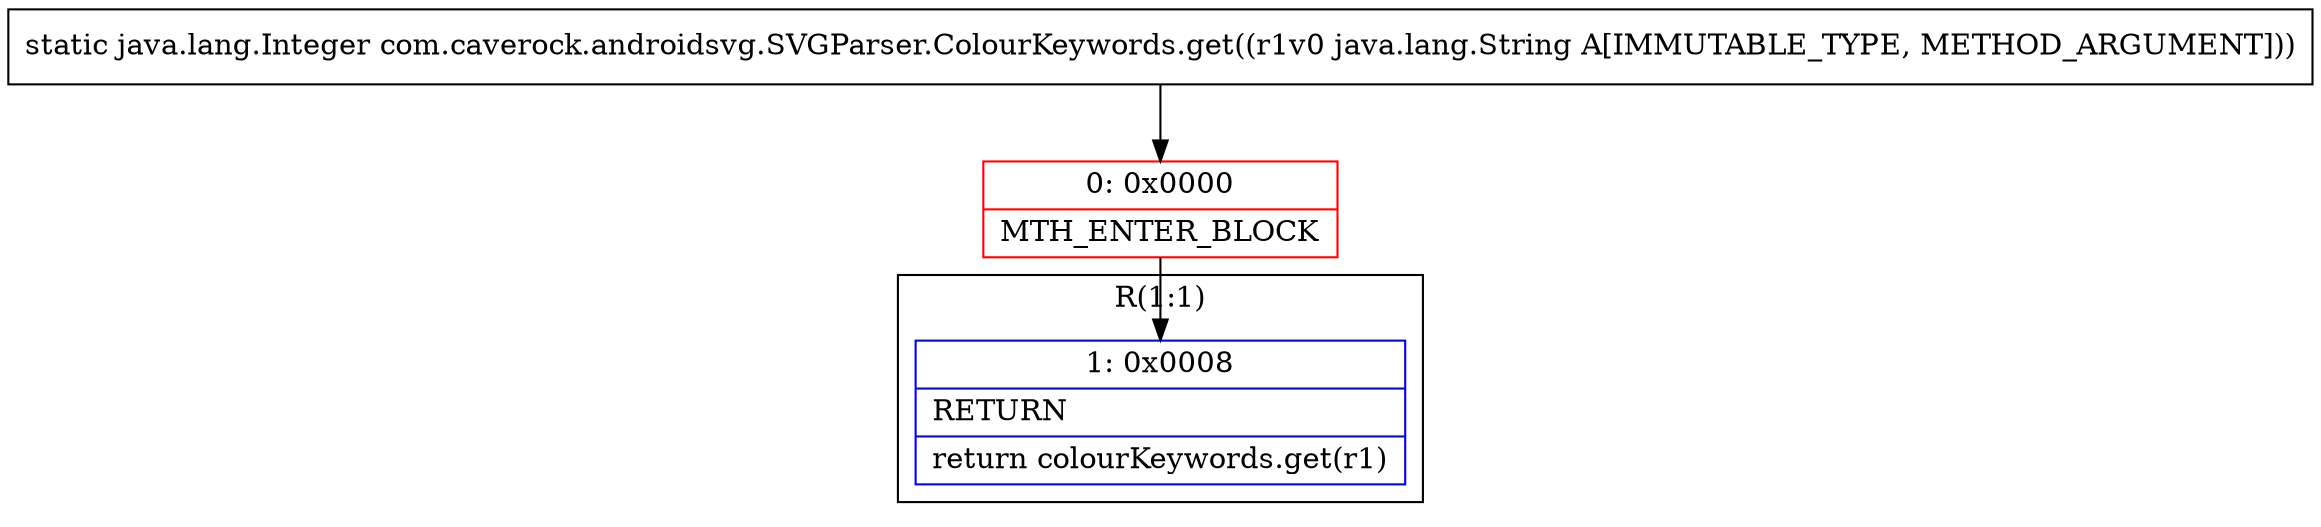 digraph "CFG forcom.caverock.androidsvg.SVGParser.ColourKeywords.get(Ljava\/lang\/String;)Ljava\/lang\/Integer;" {
subgraph cluster_Region_1105230684 {
label = "R(1:1)";
node [shape=record,color=blue];
Node_1 [shape=record,label="{1\:\ 0x0008|RETURN\l|return colourKeywords.get(r1)\l}"];
}
Node_0 [shape=record,color=red,label="{0\:\ 0x0000|MTH_ENTER_BLOCK\l}"];
MethodNode[shape=record,label="{static java.lang.Integer com.caverock.androidsvg.SVGParser.ColourKeywords.get((r1v0 java.lang.String A[IMMUTABLE_TYPE, METHOD_ARGUMENT])) }"];
MethodNode -> Node_0;
Node_0 -> Node_1;
}

